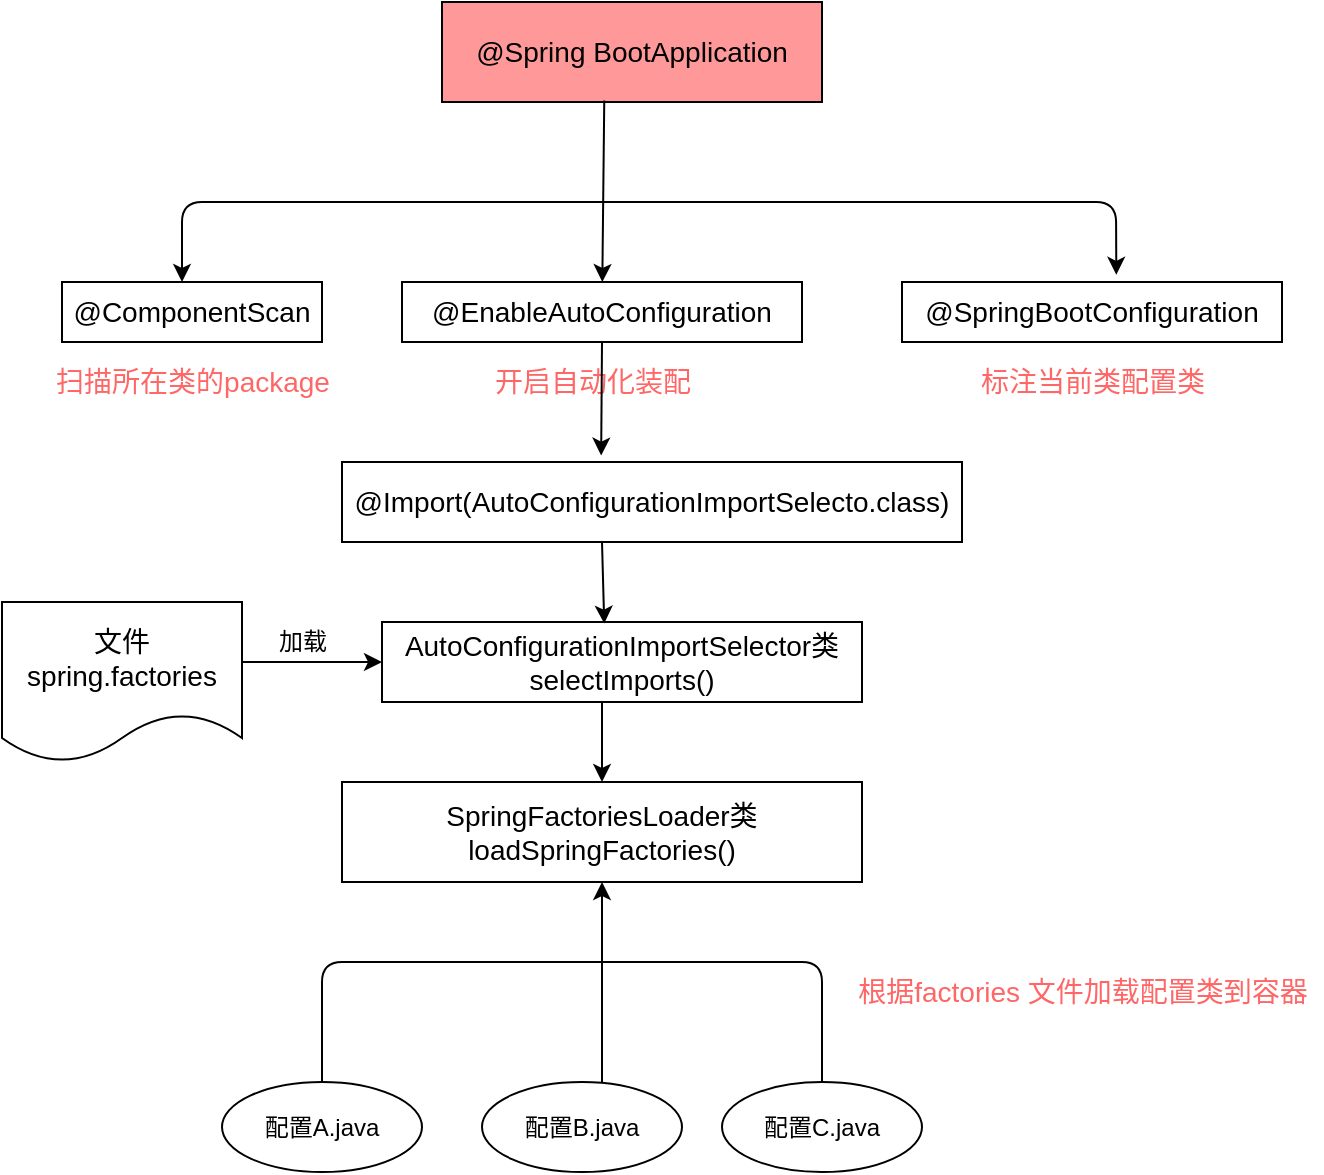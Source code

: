 <mxfile version="13.6.2" type="device"><diagram id="2VLoBGitqA5ehdvnEge7" name="第 1 页"><mxGraphModel dx="1278" dy="607" grid="1" gridSize="10" guides="1" tooltips="1" connect="1" arrows="1" fold="1" page="1" pageScale="1" pageWidth="827" pageHeight="1169" math="0" shadow="0"><root><mxCell id="0"/><mxCell id="1" parent="0"/><mxCell id="lutOo4uAEP85OYjom6h8-1" value="&lt;font style=&quot;font-size: 14px&quot;&gt;@Spring BootApplication&lt;/font&gt;" style="rounded=0;whiteSpace=wrap;html=1;fillColor=#FF9999;" vertex="1" parent="1"><mxGeometry x="240" y="80" width="190" height="50" as="geometry"/></mxCell><mxCell id="lutOo4uAEP85OYjom6h8-2" value="&lt;font style=&quot;font-size: 14px&quot;&gt;@ComponentScan&lt;/font&gt;" style="rounded=0;whiteSpace=wrap;html=1;fillColor=#FFFFFF;" vertex="1" parent="1"><mxGeometry x="50" y="220" width="130" height="30" as="geometry"/></mxCell><mxCell id="lutOo4uAEP85OYjom6h8-3" value="&lt;font style=&quot;font-size: 14px&quot;&gt;@EnableAutoConfiguration&lt;/font&gt;" style="rounded=0;whiteSpace=wrap;html=1;fillColor=#FFFFFF;" vertex="1" parent="1"><mxGeometry x="220" y="220" width="200" height="30" as="geometry"/></mxCell><mxCell id="lutOo4uAEP85OYjom6h8-4" value="&lt;font style=&quot;font-size: 14px&quot;&gt;@SpringBootConfiguration&lt;/font&gt;" style="rounded=0;whiteSpace=wrap;html=1;fillColor=#FFFFFF;" vertex="1" parent="1"><mxGeometry x="470" y="220" width="190" height="30" as="geometry"/></mxCell><mxCell id="lutOo4uAEP85OYjom6h8-5" value="&lt;font style=&quot;font-size: 14px&quot;&gt;@Import(AutoConfigurationImportSelecto.class)&lt;/font&gt;" style="rounded=0;whiteSpace=wrap;html=1;fillColor=#FFFFFF;" vertex="1" parent="1"><mxGeometry x="190" y="310" width="310" height="40" as="geometry"/></mxCell><mxCell id="lutOo4uAEP85OYjom6h8-6" value="&lt;span style=&quot;font-size: 14px&quot;&gt;AutoConfigurationImportSelector类&lt;br&gt;selectImports()&lt;br&gt;&lt;/span&gt;" style="rounded=0;whiteSpace=wrap;html=1;fillColor=#FFFFFF;" vertex="1" parent="1"><mxGeometry x="210" y="390" width="240" height="40" as="geometry"/></mxCell><mxCell id="lutOo4uAEP85OYjom6h8-8" value="&lt;font style=&quot;font-size: 14px&quot;&gt;SpringFactoriesLoader类&lt;br&gt;loadSpringFactories()&lt;/font&gt;" style="rounded=0;whiteSpace=wrap;html=1;fillColor=#FFFFFF;" vertex="1" parent="1"><mxGeometry x="190" y="470" width="260" height="50" as="geometry"/></mxCell><mxCell id="lutOo4uAEP85OYjom6h8-9" value="&lt;font style=&quot;font-size: 14px&quot; color=&quot;#ff6666&quot;&gt;扫描所在类的package&lt;/font&gt;" style="text;html=1;align=center;verticalAlign=middle;resizable=0;points=[];autosize=1;" vertex="1" parent="1"><mxGeometry x="40" y="260" width="150" height="20" as="geometry"/></mxCell><mxCell id="lutOo4uAEP85OYjom6h8-10" value="&lt;span style=&quot;font-size: 14px&quot;&gt;&lt;font color=&quot;#ff6666&quot;&gt;开启自动化装配&lt;/font&gt;&lt;/span&gt;" style="text;html=1;align=center;verticalAlign=middle;resizable=0;points=[];autosize=1;" vertex="1" parent="1"><mxGeometry x="260" y="260" width="110" height="20" as="geometry"/></mxCell><mxCell id="lutOo4uAEP85OYjom6h8-11" value="&lt;font style=&quot;font-size: 14px&quot; color=&quot;#ff6666&quot;&gt;标注当前类配置类&lt;/font&gt;" style="text;html=1;align=center;verticalAlign=middle;resizable=0;points=[];autosize=1;" vertex="1" parent="1"><mxGeometry x="500" y="260" width="130" height="20" as="geometry"/></mxCell><mxCell id="lutOo4uAEP85OYjom6h8-12" value="&lt;font style=&quot;font-size: 14px&quot;&gt;文件&lt;br&gt;spring.factories&lt;/font&gt;" style="shape=document;whiteSpace=wrap;html=1;boundedLbl=1;fillColor=#FFFFFF;" vertex="1" parent="1"><mxGeometry x="20" y="380" width="120" height="80" as="geometry"/></mxCell><mxCell id="lutOo4uAEP85OYjom6h8-13" value="" style="endArrow=classic;html=1;entryX=0;entryY=0.5;entryDx=0;entryDy=0;exitX=1;exitY=0.375;exitDx=0;exitDy=0;exitPerimeter=0;" edge="1" parent="1" source="lutOo4uAEP85OYjom6h8-12" target="lutOo4uAEP85OYjom6h8-6"><mxGeometry width="50" height="50" relative="1" as="geometry"><mxPoint x="140" y="420" as="sourcePoint"/><mxPoint x="190" y="370" as="targetPoint"/></mxGeometry></mxCell><mxCell id="lutOo4uAEP85OYjom6h8-15" value="加载" style="text;html=1;align=center;verticalAlign=middle;resizable=0;points=[];autosize=1;" vertex="1" parent="1"><mxGeometry x="150" y="390" width="40" height="20" as="geometry"/></mxCell><mxCell id="lutOo4uAEP85OYjom6h8-18" value="配置A.java" style="ellipse;whiteSpace=wrap;html=1;fillColor=#FFFFFF;" vertex="1" parent="1"><mxGeometry x="130" y="620" width="100" height="45" as="geometry"/></mxCell><mxCell id="lutOo4uAEP85OYjom6h8-21" value="配置B.java" style="ellipse;whiteSpace=wrap;html=1;fillColor=#FFFFFF;" vertex="1" parent="1"><mxGeometry x="260" y="620" width="100" height="45" as="geometry"/></mxCell><mxCell id="lutOo4uAEP85OYjom6h8-22" value="配置C.java" style="ellipse;whiteSpace=wrap;html=1;fillColor=#FFFFFF;" vertex="1" parent="1"><mxGeometry x="380" y="620" width="100" height="45" as="geometry"/></mxCell><mxCell id="lutOo4uAEP85OYjom6h8-23" value="" style="endArrow=classic;html=1;entryX=0.5;entryY=1;entryDx=0;entryDy=0;" edge="1" parent="1" target="lutOo4uAEP85OYjom6h8-8"><mxGeometry width="50" height="50" relative="1" as="geometry"><mxPoint x="320" y="620" as="sourcePoint"/><mxPoint x="360" y="570" as="targetPoint"/></mxGeometry></mxCell><mxCell id="lutOo4uAEP85OYjom6h8-24" value="" style="endArrow=none;html=1;" edge="1" parent="1"><mxGeometry width="50" height="50" relative="1" as="geometry"><mxPoint x="180" y="620" as="sourcePoint"/><mxPoint x="320" y="560" as="targetPoint"/><Array as="points"><mxPoint x="180" y="560"/></Array></mxGeometry></mxCell><mxCell id="lutOo4uAEP85OYjom6h8-25" value="" style="endArrow=none;html=1;" edge="1" parent="1"><mxGeometry width="50" height="50" relative="1" as="geometry"><mxPoint x="430" y="620" as="sourcePoint"/><mxPoint x="320" y="560" as="targetPoint"/><Array as="points"><mxPoint x="430" y="560"/></Array></mxGeometry></mxCell><mxCell id="lutOo4uAEP85OYjom6h8-26" value="&lt;font style=&quot;font-size: 14px&quot; color=&quot;#ff6666&quot;&gt;根据factories 文件加载配置类到容器&lt;/font&gt;" style="text;html=1;align=center;verticalAlign=middle;resizable=0;points=[];autosize=1;" vertex="1" parent="1"><mxGeometry x="440" y="564.5" width="240" height="20" as="geometry"/></mxCell><mxCell id="lutOo4uAEP85OYjom6h8-27" value="" style="endArrow=classic;html=1;exitX=0.427;exitY=0.984;exitDx=0;exitDy=0;exitPerimeter=0;" edge="1" parent="1" source="lutOo4uAEP85OYjom6h8-1" target="lutOo4uAEP85OYjom6h8-3"><mxGeometry width="50" height="50" relative="1" as="geometry"><mxPoint x="330" y="130" as="sourcePoint"/><mxPoint x="380" y="80" as="targetPoint"/></mxGeometry></mxCell><mxCell id="lutOo4uAEP85OYjom6h8-29" value="" style="endArrow=classic;html=1;entryX=0.564;entryY=-0.12;entryDx=0;entryDy=0;entryPerimeter=0;" edge="1" parent="1" target="lutOo4uAEP85OYjom6h8-4"><mxGeometry width="50" height="50" relative="1" as="geometry"><mxPoint x="320" y="180" as="sourcePoint"/><mxPoint x="370" y="130" as="targetPoint"/><Array as="points"><mxPoint x="577" y="180"/></Array></mxGeometry></mxCell><mxCell id="lutOo4uAEP85OYjom6h8-30" value="" style="endArrow=classic;html=1;" edge="1" parent="1"><mxGeometry width="50" height="50" relative="1" as="geometry"><mxPoint x="320" y="180" as="sourcePoint"/><mxPoint x="110" y="220" as="targetPoint"/><Array as="points"><mxPoint x="110" y="180"/></Array></mxGeometry></mxCell><mxCell id="lutOo4uAEP85OYjom6h8-31" value="" style="endArrow=classic;html=1;entryX=0.418;entryY=-0.08;entryDx=0;entryDy=0;entryPerimeter=0;" edge="1" parent="1" target="lutOo4uAEP85OYjom6h8-5"><mxGeometry width="50" height="50" relative="1" as="geometry"><mxPoint x="320" y="250" as="sourcePoint"/><mxPoint x="370" y="200" as="targetPoint"/></mxGeometry></mxCell><mxCell id="lutOo4uAEP85OYjom6h8-32" value="" style="endArrow=classic;html=1;entryX=0.463;entryY=0.02;entryDx=0;entryDy=0;entryPerimeter=0;" edge="1" parent="1" target="lutOo4uAEP85OYjom6h8-6"><mxGeometry width="50" height="50" relative="1" as="geometry"><mxPoint x="320" y="350" as="sourcePoint"/><mxPoint x="370" y="300" as="targetPoint"/></mxGeometry></mxCell><mxCell id="lutOo4uAEP85OYjom6h8-34" value="" style="endArrow=classic;html=1;entryX=0.5;entryY=0;entryDx=0;entryDy=0;" edge="1" parent="1" target="lutOo4uAEP85OYjom6h8-8"><mxGeometry width="50" height="50" relative="1" as="geometry"><mxPoint x="320" y="430" as="sourcePoint"/><mxPoint x="370" y="380" as="targetPoint"/></mxGeometry></mxCell></root></mxGraphModel></diagram></mxfile>